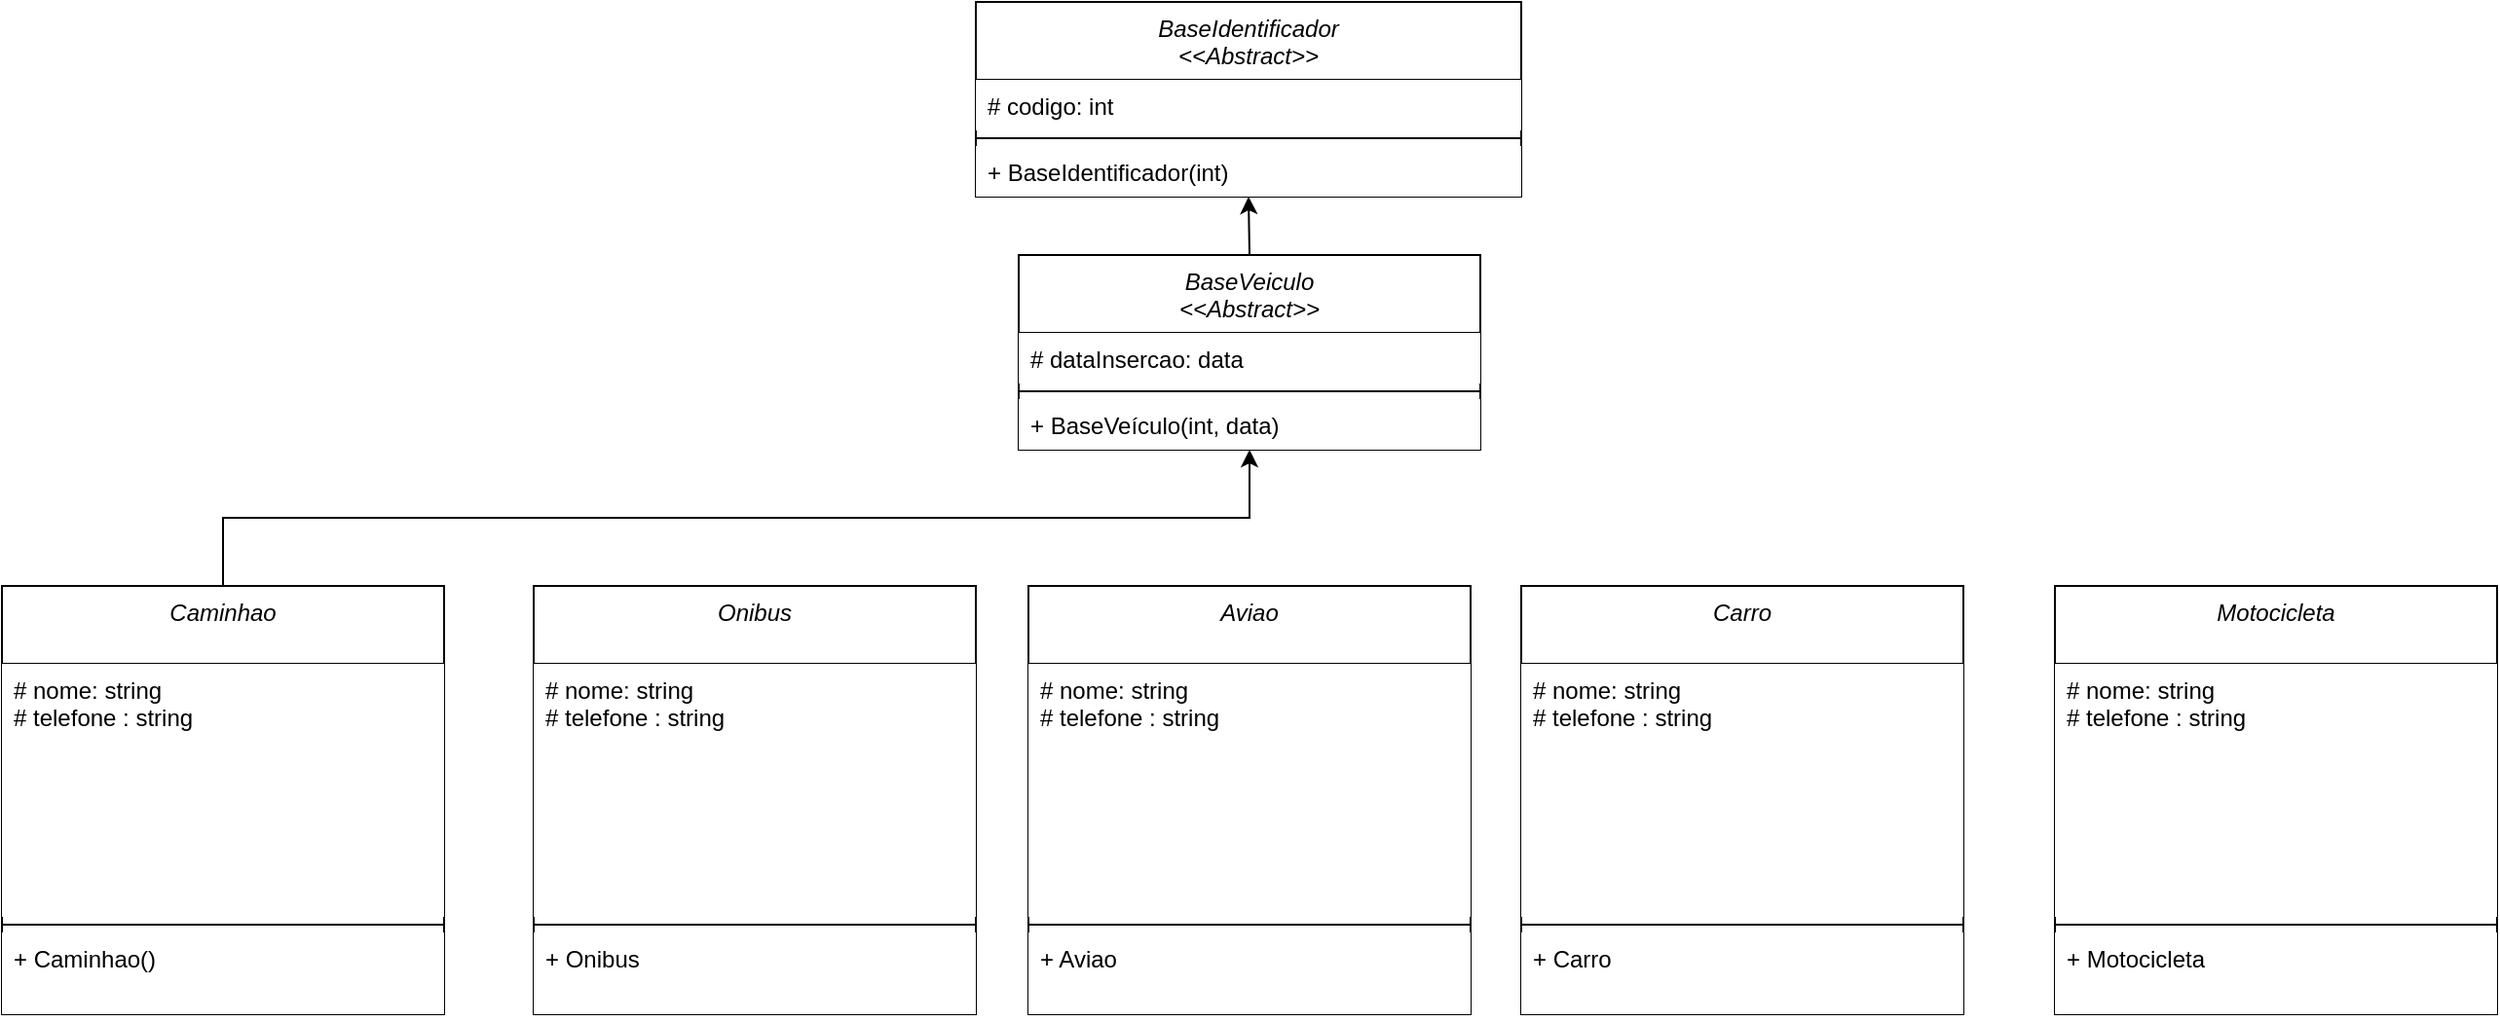 <mxfile version="21.7.5" type="github">
  <diagram id="C5RBs43oDa-KdzZeNtuy" name="Page-1">
    <mxGraphModel dx="1876" dy="568" grid="1" gridSize="10" guides="1" tooltips="1" connect="1" arrows="1" fold="1" page="1" pageScale="1" pageWidth="827" pageHeight="1169" math="0" shadow="0">
      <root>
        <mxCell id="WIyWlLk6GJQsqaUBKTNV-0" />
        <mxCell id="WIyWlLk6GJQsqaUBKTNV-1" parent="WIyWlLk6GJQsqaUBKTNV-0" />
        <mxCell id="H-5vEXhapMnXdz9t79wf-0" value="BaseIdentificador&#xa;&lt;&lt;Abstract&gt;&gt;" style="swimlane;fontStyle=2;align=center;verticalAlign=top;childLayout=stackLayout;horizontal=1;startSize=40;horizontalStack=0;resizeParent=1;resizeLast=0;collapsible=1;marginBottom=0;rounded=0;shadow=0;strokeWidth=1;fillColor=default;strokeColor=default;fillStyle=solid;" vertex="1" parent="WIyWlLk6GJQsqaUBKTNV-1">
          <mxGeometry x="273" y="120" width="280" height="100" as="geometry">
            <mxRectangle x="230" y="140" width="160" height="26" as="alternateBounds" />
          </mxGeometry>
        </mxCell>
        <mxCell id="H-5vEXhapMnXdz9t79wf-1" value="# codigo: int" style="text;align=left;verticalAlign=top;spacingLeft=4;spacingRight=4;overflow=hidden;rotatable=0;points=[[0,0.5],[1,0.5]];portConstraint=eastwest;fillColor=default;strokeColor=none;fillStyle=solid;" vertex="1" parent="H-5vEXhapMnXdz9t79wf-0">
          <mxGeometry y="40" width="280" height="26" as="geometry" />
        </mxCell>
        <mxCell id="H-5vEXhapMnXdz9t79wf-2" value="" style="line;html=1;strokeWidth=1;align=left;verticalAlign=middle;spacingTop=-1;spacingLeft=3;spacingRight=3;rotatable=0;labelPosition=right;points=[];portConstraint=eastwest;fillColor=default;strokeColor=default;fillStyle=solid;" vertex="1" parent="H-5vEXhapMnXdz9t79wf-0">
          <mxGeometry y="66" width="280" height="8" as="geometry" />
        </mxCell>
        <mxCell id="H-5vEXhapMnXdz9t79wf-3" value="+ BaseIdentificador(int)" style="text;align=left;verticalAlign=top;spacingLeft=4;spacingRight=4;overflow=hidden;rotatable=0;points=[[0,0.5],[1,0.5]];portConstraint=eastwest;fillColor=default;strokeColor=none;fillStyle=solid;" vertex="1" parent="H-5vEXhapMnXdz9t79wf-0">
          <mxGeometry y="74" width="280" height="26" as="geometry" />
        </mxCell>
        <mxCell id="H-5vEXhapMnXdz9t79wf-4" style="edgeStyle=orthogonalEdgeStyle;rounded=0;orthogonalLoop=1;jettySize=auto;html=1;exitX=0.5;exitY=0;exitDx=0;exitDy=0;entryX=0.5;entryY=1;entryDx=0;entryDy=0;" edge="1" parent="WIyWlLk6GJQsqaUBKTNV-1" source="H-5vEXhapMnXdz9t79wf-5" target="H-5vEXhapMnXdz9t79wf-0">
          <mxGeometry relative="1" as="geometry" />
        </mxCell>
        <mxCell id="H-5vEXhapMnXdz9t79wf-5" value="BaseVeiculo&#xa;&lt;&lt;Abstract&gt;&gt;" style="swimlane;fontStyle=2;align=center;verticalAlign=top;childLayout=stackLayout;horizontal=1;startSize=40;horizontalStack=0;resizeParent=1;resizeLast=0;collapsible=1;marginBottom=0;rounded=0;shadow=0;strokeWidth=1;fillColor=default;strokeColor=default;swimlaneLine=1;perimeterSpacing=0;" vertex="1" parent="WIyWlLk6GJQsqaUBKTNV-1">
          <mxGeometry x="295" y="250" width="237" height="100" as="geometry">
            <mxRectangle x="230" y="140" width="160" height="26" as="alternateBounds" />
          </mxGeometry>
        </mxCell>
        <mxCell id="H-5vEXhapMnXdz9t79wf-6" value="# dataInsercao: data&#xa;" style="text;align=left;verticalAlign=top;spacingLeft=4;spacingRight=4;overflow=hidden;rotatable=0;points=[[0,0.5],[1,0.5]];portConstraint=eastwest;fillColor=default;strokeColor=none;" vertex="1" parent="H-5vEXhapMnXdz9t79wf-5">
          <mxGeometry y="40" width="237" height="26" as="geometry" />
        </mxCell>
        <mxCell id="H-5vEXhapMnXdz9t79wf-7" value="" style="line;html=1;strokeWidth=1;align=left;verticalAlign=middle;spacingTop=-1;spacingLeft=3;spacingRight=3;rotatable=0;labelPosition=right;points=[];portConstraint=eastwest;fillColor=default;strokeColor=#000000;" vertex="1" parent="H-5vEXhapMnXdz9t79wf-5">
          <mxGeometry y="66" width="237" height="8" as="geometry" />
        </mxCell>
        <mxCell id="H-5vEXhapMnXdz9t79wf-8" value="+ BaseVeículo(int, data)" style="text;align=left;verticalAlign=top;spacingLeft=4;spacingRight=4;overflow=hidden;rotatable=0;points=[[0,0.5],[1,0.5]];portConstraint=eastwest;fillColor=default;strokeColor=none;" vertex="1" parent="H-5vEXhapMnXdz9t79wf-5">
          <mxGeometry y="74" width="237" height="26" as="geometry" />
        </mxCell>
        <mxCell id="H-5vEXhapMnXdz9t79wf-9" style="edgeStyle=orthogonalEdgeStyle;rounded=0;orthogonalLoop=1;jettySize=auto;html=1;exitX=0.5;exitY=0;exitDx=0;exitDy=0;entryX=0.5;entryY=1;entryDx=0;entryDy=0;" edge="1" parent="WIyWlLk6GJQsqaUBKTNV-1" source="H-5vEXhapMnXdz9t79wf-10" target="H-5vEXhapMnXdz9t79wf-5">
          <mxGeometry relative="1" as="geometry" />
        </mxCell>
        <mxCell id="H-5vEXhapMnXdz9t79wf-10" value="Caminhao" style="swimlane;fontStyle=2;align=center;verticalAlign=top;childLayout=stackLayout;horizontal=1;startSize=40;horizontalStack=0;resizeParent=1;resizeLast=0;collapsible=1;marginBottom=0;rounded=0;shadow=0;strokeWidth=1;" vertex="1" parent="WIyWlLk6GJQsqaUBKTNV-1">
          <mxGeometry x="-227" y="420" width="227" height="220" as="geometry">
            <mxRectangle x="230" y="140" width="160" height="26" as="alternateBounds" />
          </mxGeometry>
        </mxCell>
        <mxCell id="H-5vEXhapMnXdz9t79wf-11" value="# nome: string&#xa;# telefone : string&#xa;&#xa;&#xa;" style="text;align=left;verticalAlign=top;spacingLeft=4;spacingRight=4;overflow=hidden;rotatable=0;points=[[0,0.5],[1,0.5]];portConstraint=eastwest;fillColor=default;" vertex="1" parent="H-5vEXhapMnXdz9t79wf-10">
          <mxGeometry y="40" width="227" height="130" as="geometry" />
        </mxCell>
        <mxCell id="H-5vEXhapMnXdz9t79wf-12" value="" style="line;html=1;strokeWidth=1;align=left;verticalAlign=middle;spacingTop=-1;spacingLeft=3;spacingRight=3;rotatable=0;labelPosition=right;points=[];portConstraint=eastwest;" vertex="1" parent="H-5vEXhapMnXdz9t79wf-10">
          <mxGeometry y="170" width="227" height="8" as="geometry" />
        </mxCell>
        <mxCell id="H-5vEXhapMnXdz9t79wf-13" value="+ Caminhao()" style="text;align=left;verticalAlign=top;spacingLeft=4;spacingRight=4;overflow=hidden;rotatable=0;points=[[0,0.5],[1,0.5]];portConstraint=eastwest;fillColor=default;" vertex="1" parent="H-5vEXhapMnXdz9t79wf-10">
          <mxGeometry y="178" width="227" height="42" as="geometry" />
        </mxCell>
        <mxCell id="H-5vEXhapMnXdz9t79wf-44" value="Carro&#xa;" style="swimlane;fontStyle=2;align=center;verticalAlign=top;childLayout=stackLayout;horizontal=1;startSize=40;horizontalStack=0;resizeParent=1;resizeLast=0;collapsible=1;marginBottom=0;rounded=0;shadow=0;strokeWidth=1;" vertex="1" parent="WIyWlLk6GJQsqaUBKTNV-1">
          <mxGeometry x="553" y="420" width="227" height="220" as="geometry">
            <mxRectangle x="230" y="140" width="160" height="26" as="alternateBounds" />
          </mxGeometry>
        </mxCell>
        <mxCell id="H-5vEXhapMnXdz9t79wf-45" value="# nome: string&#xa;# telefone : string&#xa;&#xa;&#xa;" style="text;align=left;verticalAlign=top;spacingLeft=4;spacingRight=4;overflow=hidden;rotatable=0;points=[[0,0.5],[1,0.5]];portConstraint=eastwest;fillColor=default;" vertex="1" parent="H-5vEXhapMnXdz9t79wf-44">
          <mxGeometry y="40" width="227" height="130" as="geometry" />
        </mxCell>
        <mxCell id="H-5vEXhapMnXdz9t79wf-46" value="" style="line;html=1;strokeWidth=1;align=left;verticalAlign=middle;spacingTop=-1;spacingLeft=3;spacingRight=3;rotatable=0;labelPosition=right;points=[];portConstraint=eastwest;" vertex="1" parent="H-5vEXhapMnXdz9t79wf-44">
          <mxGeometry y="170" width="227" height="8" as="geometry" />
        </mxCell>
        <mxCell id="H-5vEXhapMnXdz9t79wf-47" value="+ Carro" style="text;align=left;verticalAlign=top;spacingLeft=4;spacingRight=4;overflow=hidden;rotatable=0;points=[[0,0.5],[1,0.5]];portConstraint=eastwest;fillColor=default;" vertex="1" parent="H-5vEXhapMnXdz9t79wf-44">
          <mxGeometry y="178" width="227" height="42" as="geometry" />
        </mxCell>
        <mxCell id="H-5vEXhapMnXdz9t79wf-48" value="Onibus" style="swimlane;fontStyle=2;align=center;verticalAlign=top;childLayout=stackLayout;horizontal=1;startSize=40;horizontalStack=0;resizeParent=1;resizeLast=0;collapsible=1;marginBottom=0;rounded=0;shadow=0;strokeWidth=1;" vertex="1" parent="WIyWlLk6GJQsqaUBKTNV-1">
          <mxGeometry x="46" y="420" width="227" height="220" as="geometry">
            <mxRectangle x="230" y="140" width="160" height="26" as="alternateBounds" />
          </mxGeometry>
        </mxCell>
        <mxCell id="H-5vEXhapMnXdz9t79wf-49" value="# nome: string&#xa;# telefone : string&#xa;&#xa;&#xa;" style="text;align=left;verticalAlign=top;spacingLeft=4;spacingRight=4;overflow=hidden;rotatable=0;points=[[0,0.5],[1,0.5]];portConstraint=eastwest;fillColor=default;" vertex="1" parent="H-5vEXhapMnXdz9t79wf-48">
          <mxGeometry y="40" width="227" height="130" as="geometry" />
        </mxCell>
        <mxCell id="H-5vEXhapMnXdz9t79wf-50" value="" style="line;html=1;strokeWidth=1;align=left;verticalAlign=middle;spacingTop=-1;spacingLeft=3;spacingRight=3;rotatable=0;labelPosition=right;points=[];portConstraint=eastwest;" vertex="1" parent="H-5vEXhapMnXdz9t79wf-48">
          <mxGeometry y="170" width="227" height="8" as="geometry" />
        </mxCell>
        <mxCell id="H-5vEXhapMnXdz9t79wf-51" value="+ Onibus" style="text;align=left;verticalAlign=top;spacingLeft=4;spacingRight=4;overflow=hidden;rotatable=0;points=[[0,0.5],[1,0.5]];portConstraint=eastwest;fillColor=default;" vertex="1" parent="H-5vEXhapMnXdz9t79wf-48">
          <mxGeometry y="178" width="227" height="42" as="geometry" />
        </mxCell>
        <mxCell id="H-5vEXhapMnXdz9t79wf-52" value="Motocicleta&#xa;" style="swimlane;fontStyle=2;align=center;verticalAlign=top;childLayout=stackLayout;horizontal=1;startSize=40;horizontalStack=0;resizeParent=1;resizeLast=0;collapsible=1;marginBottom=0;rounded=0;shadow=0;strokeWidth=1;" vertex="1" parent="WIyWlLk6GJQsqaUBKTNV-1">
          <mxGeometry x="827" y="420" width="227" height="220" as="geometry">
            <mxRectangle x="230" y="140" width="160" height="26" as="alternateBounds" />
          </mxGeometry>
        </mxCell>
        <mxCell id="H-5vEXhapMnXdz9t79wf-53" value="# nome: string&#xa;# telefone : string&#xa;&#xa;&#xa;" style="text;align=left;verticalAlign=top;spacingLeft=4;spacingRight=4;overflow=hidden;rotatable=0;points=[[0,0.5],[1,0.5]];portConstraint=eastwest;fillColor=default;" vertex="1" parent="H-5vEXhapMnXdz9t79wf-52">
          <mxGeometry y="40" width="227" height="130" as="geometry" />
        </mxCell>
        <mxCell id="H-5vEXhapMnXdz9t79wf-54" value="" style="line;html=1;strokeWidth=1;align=left;verticalAlign=middle;spacingTop=-1;spacingLeft=3;spacingRight=3;rotatable=0;labelPosition=right;points=[];portConstraint=eastwest;" vertex="1" parent="H-5vEXhapMnXdz9t79wf-52">
          <mxGeometry y="170" width="227" height="8" as="geometry" />
        </mxCell>
        <mxCell id="H-5vEXhapMnXdz9t79wf-55" value="+ Motocicleta&#xa;" style="text;align=left;verticalAlign=top;spacingLeft=4;spacingRight=4;overflow=hidden;rotatable=0;points=[[0,0.5],[1,0.5]];portConstraint=eastwest;fillColor=default;" vertex="1" parent="H-5vEXhapMnXdz9t79wf-52">
          <mxGeometry y="178" width="227" height="42" as="geometry" />
        </mxCell>
        <mxCell id="H-5vEXhapMnXdz9t79wf-56" value="Aviao&#xa;" style="swimlane;fontStyle=2;align=center;verticalAlign=top;childLayout=stackLayout;horizontal=1;startSize=40;horizontalStack=0;resizeParent=1;resizeLast=0;collapsible=1;marginBottom=0;rounded=0;shadow=0;strokeWidth=1;" vertex="1" parent="WIyWlLk6GJQsqaUBKTNV-1">
          <mxGeometry x="300" y="420" width="227" height="220" as="geometry">
            <mxRectangle x="230" y="140" width="160" height="26" as="alternateBounds" />
          </mxGeometry>
        </mxCell>
        <mxCell id="H-5vEXhapMnXdz9t79wf-57" value="# nome: string&#xa;# telefone : string&#xa;&#xa;&#xa;" style="text;align=left;verticalAlign=top;spacingLeft=4;spacingRight=4;overflow=hidden;rotatable=0;points=[[0,0.5],[1,0.5]];portConstraint=eastwest;fillColor=default;" vertex="1" parent="H-5vEXhapMnXdz9t79wf-56">
          <mxGeometry y="40" width="227" height="130" as="geometry" />
        </mxCell>
        <mxCell id="H-5vEXhapMnXdz9t79wf-58" value="" style="line;html=1;strokeWidth=1;align=left;verticalAlign=middle;spacingTop=-1;spacingLeft=3;spacingRight=3;rotatable=0;labelPosition=right;points=[];portConstraint=eastwest;" vertex="1" parent="H-5vEXhapMnXdz9t79wf-56">
          <mxGeometry y="170" width="227" height="8" as="geometry" />
        </mxCell>
        <mxCell id="H-5vEXhapMnXdz9t79wf-59" value="+ Aviao" style="text;align=left;verticalAlign=top;spacingLeft=4;spacingRight=4;overflow=hidden;rotatable=0;points=[[0,0.5],[1,0.5]];portConstraint=eastwest;fillColor=default;" vertex="1" parent="H-5vEXhapMnXdz9t79wf-56">
          <mxGeometry y="178" width="227" height="42" as="geometry" />
        </mxCell>
      </root>
    </mxGraphModel>
  </diagram>
</mxfile>
